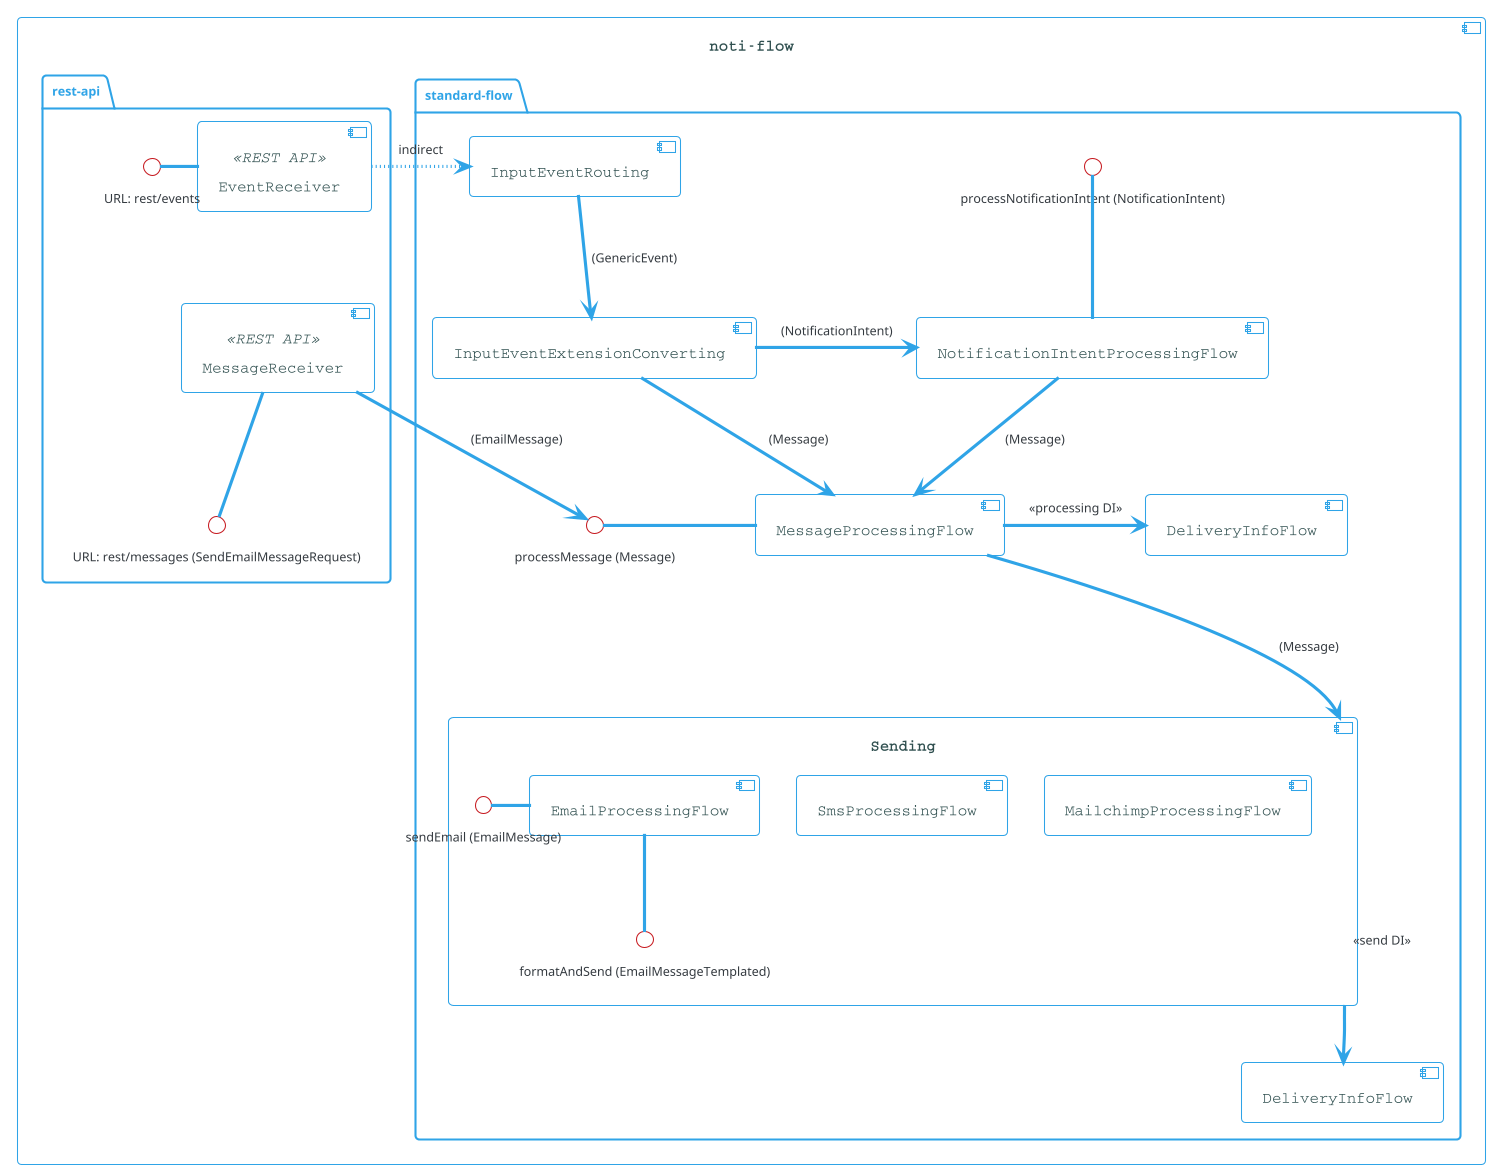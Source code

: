 @startuml
!theme cerulean-outline


skinparam component {
    BackgroundColor<<user defined>> LightGray
    BorderColor<<user defined>> Gray
    FontColor<<user defined>> Black
    ArrowColor<<get>> #FF6655

    FontColor DarkSlateGray
    FontName Courier
    FontSize 15

    FontSize<<PUB/SUB>> 12
}

component [noti-flow] as mainFlow {

    package standard-flow {
        [InputEventRouting]
        [InputEventExtensionConverting]

        InputEventRouting --> InputEventExtensionConverting: (GenericEvent)

        [MessageProcessingFlow]
        [NotificationIntentProcessingFlow]

        InputEventExtensionConverting -> NotificationIntentProcessingFlow: (NotificationIntent)
        InputEventExtensionConverting --> MessageProcessingFlow: (Message)

        component Sending {
            [EmailProcessingFlow]
            [SmsProcessingFlow]
            [MailchimpProcessingFlow]

            EmailProcessingFlow -[hidden]> SmsProcessingFlow
            SmsProcessingFlow -[hidden]> MailchimpProcessingFlow

            interface "sendEmail (EmailMessage)" as sendEmail
            EmailProcessingFlow -l- sendEmail
            interface "formatAndSend (EmailMessageTemplated)" as formatAndSendEmail
            EmailProcessingFlow -- formatAndSendEmail
        }

        NotificationIntentProcessingFlow --> MessageProcessingFlow: (Message)
        MessageProcessingFlow ---> Sending: (Message)

        [DeliveryInfoFlow] as DeliveryInfoFlow1
        [DeliveryInfoFlow] as DeliveryInfoFlow
        MessageProcessingFlow -> DeliveryInfoFlow1: <<processing DI>>

        Sending ---> DeliveryInfoFlow: <<send DI>>

        interface "processMessage (Message)" as processMessageInt        
        MessageProcessingFlow -l- processMessageInt

        interface "processNotificationIntent (NotificationIntent)" as processNotificationIntent
        NotificationIntentProcessingFlow -u- processNotificationIntent
    }

    package rest-api {
        [EventReceiver]<<REST API>>
        interface "URL: rest/events" as restEventInt
        restEventInt - EventReceiver

        [MessageReceiver]<<REST API>>
        interface "URL: rest/messages (SendEmailMessageRequest)" as restMessagesInt
        restMessagesInt -u- MessageReceiver


        EventReceiver --[hidden] MessageReceiver

        MessageReceiver --> processMessageInt: (EmailMessage)
    }

    EventReceiver -[dotted]> InputEventRouting: indirect

}

@enduml